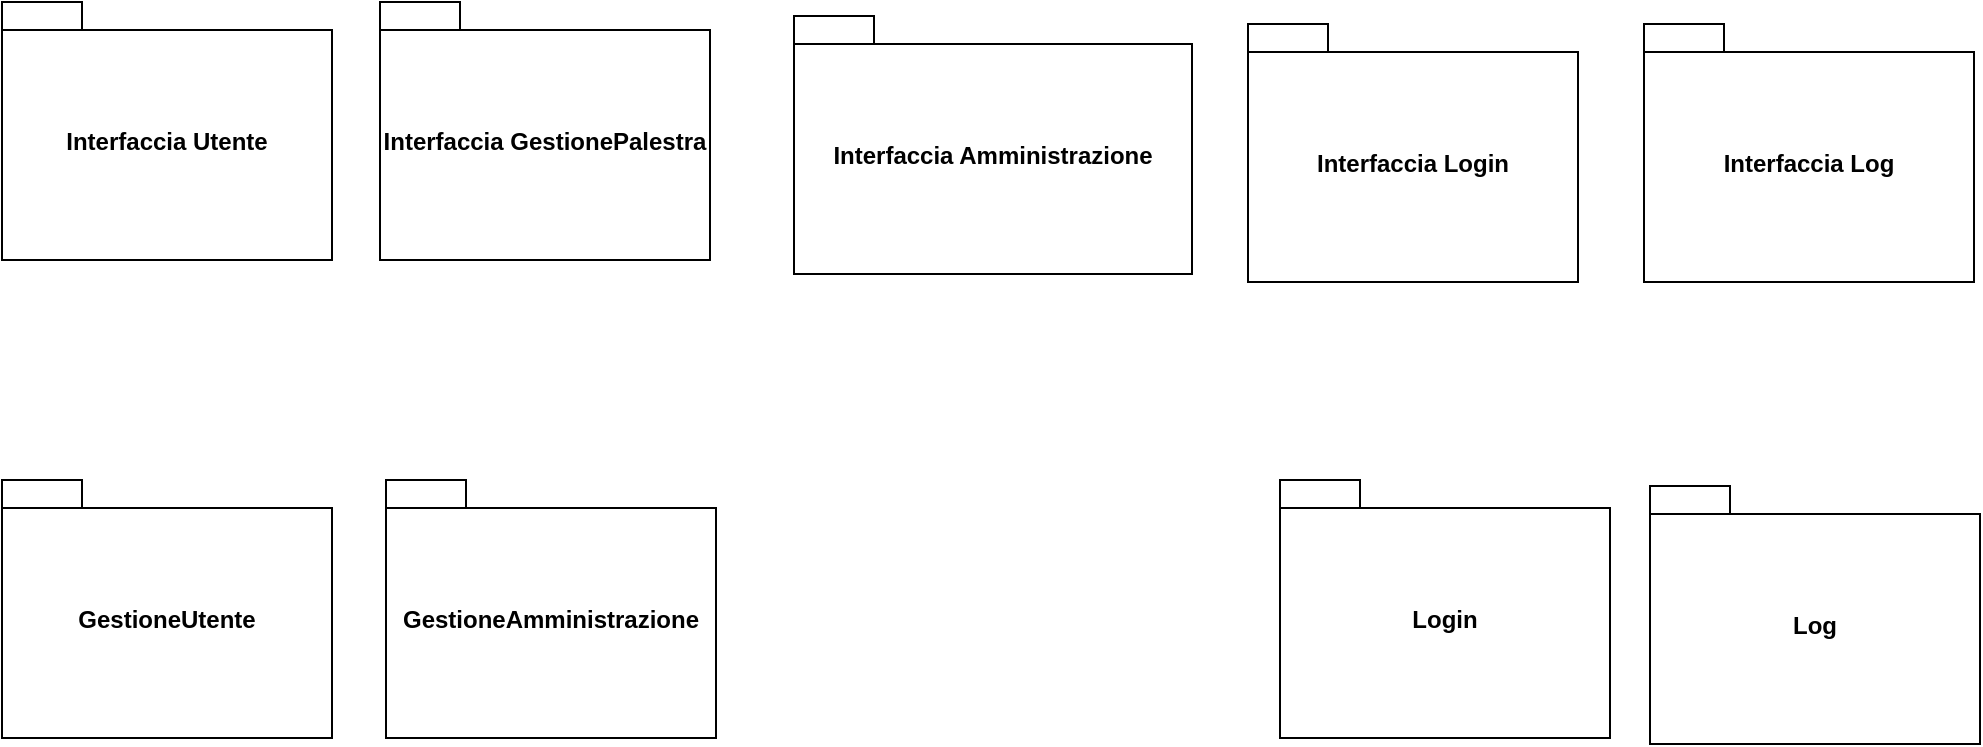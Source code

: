 <mxfile version="24.4.9" type="github">
  <diagram name="Page-1" id="5uFUbDLTDONE6XB2f1me">
    <mxGraphModel dx="1842" dy="2390" grid="0" gridSize="10" guides="1" tooltips="1" connect="1" arrows="1" fold="1" page="0" pageScale="1" pageWidth="1100" pageHeight="1700" math="0" shadow="0">
      <root>
        <mxCell id="0" />
        <mxCell id="1" parent="0" />
        <mxCell id="KaiLQCPVhCJN6zMislpx-1" value="Interfaccia Utente" style="shape=folder;fontStyle=1;spacingTop=10;tabWidth=40;tabHeight=14;tabPosition=left;html=1;whiteSpace=wrap;" parent="1" vertex="1">
          <mxGeometry x="-517" y="-1510" width="165" height="129" as="geometry" />
        </mxCell>
        <mxCell id="KaiLQCPVhCJN6zMislpx-2" value="Interfaccia GestionePalestra" style="shape=folder;fontStyle=1;spacingTop=10;tabWidth=40;tabHeight=14;tabPosition=left;html=1;whiteSpace=wrap;" parent="1" vertex="1">
          <mxGeometry x="-328" y="-1510" width="165" height="129" as="geometry" />
        </mxCell>
        <mxCell id="KaiLQCPVhCJN6zMislpx-3" value="Interfaccia Amministrazione" style="shape=folder;fontStyle=1;spacingTop=10;tabWidth=40;tabHeight=14;tabPosition=left;html=1;whiteSpace=wrap;" parent="1" vertex="1">
          <mxGeometry x="-121" y="-1503" width="199" height="129" as="geometry" />
        </mxCell>
        <mxCell id="KaiLQCPVhCJN6zMislpx-4" value="Interfaccia Login" style="shape=folder;fontStyle=1;spacingTop=10;tabWidth=40;tabHeight=14;tabPosition=left;html=1;whiteSpace=wrap;" parent="1" vertex="1">
          <mxGeometry x="106" y="-1499" width="165" height="129" as="geometry" />
        </mxCell>
        <mxCell id="KaiLQCPVhCJN6zMislpx-5" value="Interfaccia Log" style="shape=folder;fontStyle=1;spacingTop=10;tabWidth=40;tabHeight=14;tabPosition=left;html=1;whiteSpace=wrap;" parent="1" vertex="1">
          <mxGeometry x="304" y="-1499" width="165" height="129" as="geometry" />
        </mxCell>
        <mxCell id="KaiLQCPVhCJN6zMislpx-6" value="GestioneUtente" style="shape=folder;fontStyle=1;spacingTop=10;tabWidth=40;tabHeight=14;tabPosition=left;html=1;whiteSpace=wrap;" parent="1" vertex="1">
          <mxGeometry x="-517" y="-1271" width="165" height="129" as="geometry" />
        </mxCell>
        <mxCell id="KaiLQCPVhCJN6zMislpx-7" value="GestioneAmministrazione" style="shape=folder;fontStyle=1;spacingTop=10;tabWidth=40;tabHeight=14;tabPosition=left;html=1;whiteSpace=wrap;" parent="1" vertex="1">
          <mxGeometry x="-325" y="-1271" width="165" height="129" as="geometry" />
        </mxCell>
        <mxCell id="KaiLQCPVhCJN6zMislpx-8" value="Log" style="shape=folder;fontStyle=1;spacingTop=10;tabWidth=40;tabHeight=14;tabPosition=left;html=1;whiteSpace=wrap;" parent="1" vertex="1">
          <mxGeometry x="307" y="-1268" width="165" height="129" as="geometry" />
        </mxCell>
        <mxCell id="KaiLQCPVhCJN6zMislpx-9" value="Login" style="shape=folder;fontStyle=1;spacingTop=10;tabWidth=40;tabHeight=14;tabPosition=left;html=1;whiteSpace=wrap;" parent="1" vertex="1">
          <mxGeometry x="122" y="-1271" width="165" height="129" as="geometry" />
        </mxCell>
      </root>
    </mxGraphModel>
  </diagram>
</mxfile>
